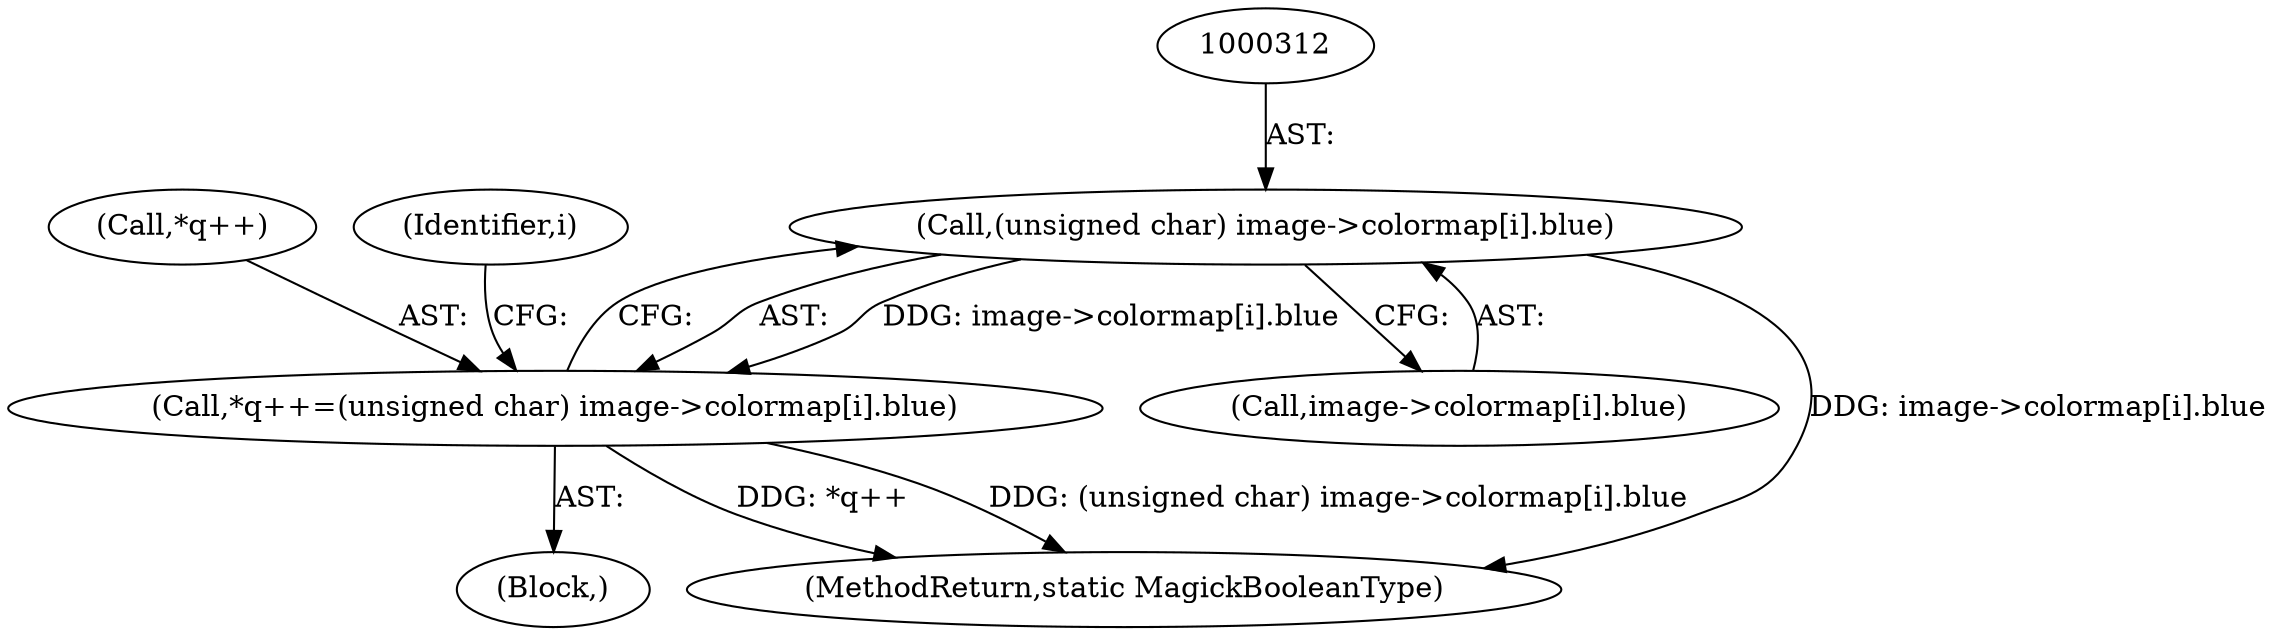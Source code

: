 digraph "0_ImageMagick_10b3823a7619ed22d42764733eb052c4159bc8c1@pointer" {
"1000311" [label="(Call,(unsigned char) image->colormap[i].blue)"];
"1000307" [label="(Call,*q++=(unsigned char) image->colormap[i].blue)"];
"1000307" [label="(Call,*q++=(unsigned char) image->colormap[i].blue)"];
"1000313" [label="(Call,image->colormap[i].blue)"];
"1000308" [label="(Call,*q++)"];
"1000279" [label="(Identifier,i)"];
"1000311" [label="(Call,(unsigned char) image->colormap[i].blue)"];
"1000549" [label="(MethodReturn,static MagickBooleanType)"];
"1000280" [label="(Block,)"];
"1000311" -> "1000307"  [label="AST: "];
"1000311" -> "1000313"  [label="CFG: "];
"1000312" -> "1000311"  [label="AST: "];
"1000313" -> "1000311"  [label="AST: "];
"1000307" -> "1000311"  [label="CFG: "];
"1000311" -> "1000549"  [label="DDG: image->colormap[i].blue"];
"1000311" -> "1000307"  [label="DDG: image->colormap[i].blue"];
"1000307" -> "1000280"  [label="AST: "];
"1000308" -> "1000307"  [label="AST: "];
"1000279" -> "1000307"  [label="CFG: "];
"1000307" -> "1000549"  [label="DDG: (unsigned char) image->colormap[i].blue"];
"1000307" -> "1000549"  [label="DDG: *q++"];
}

